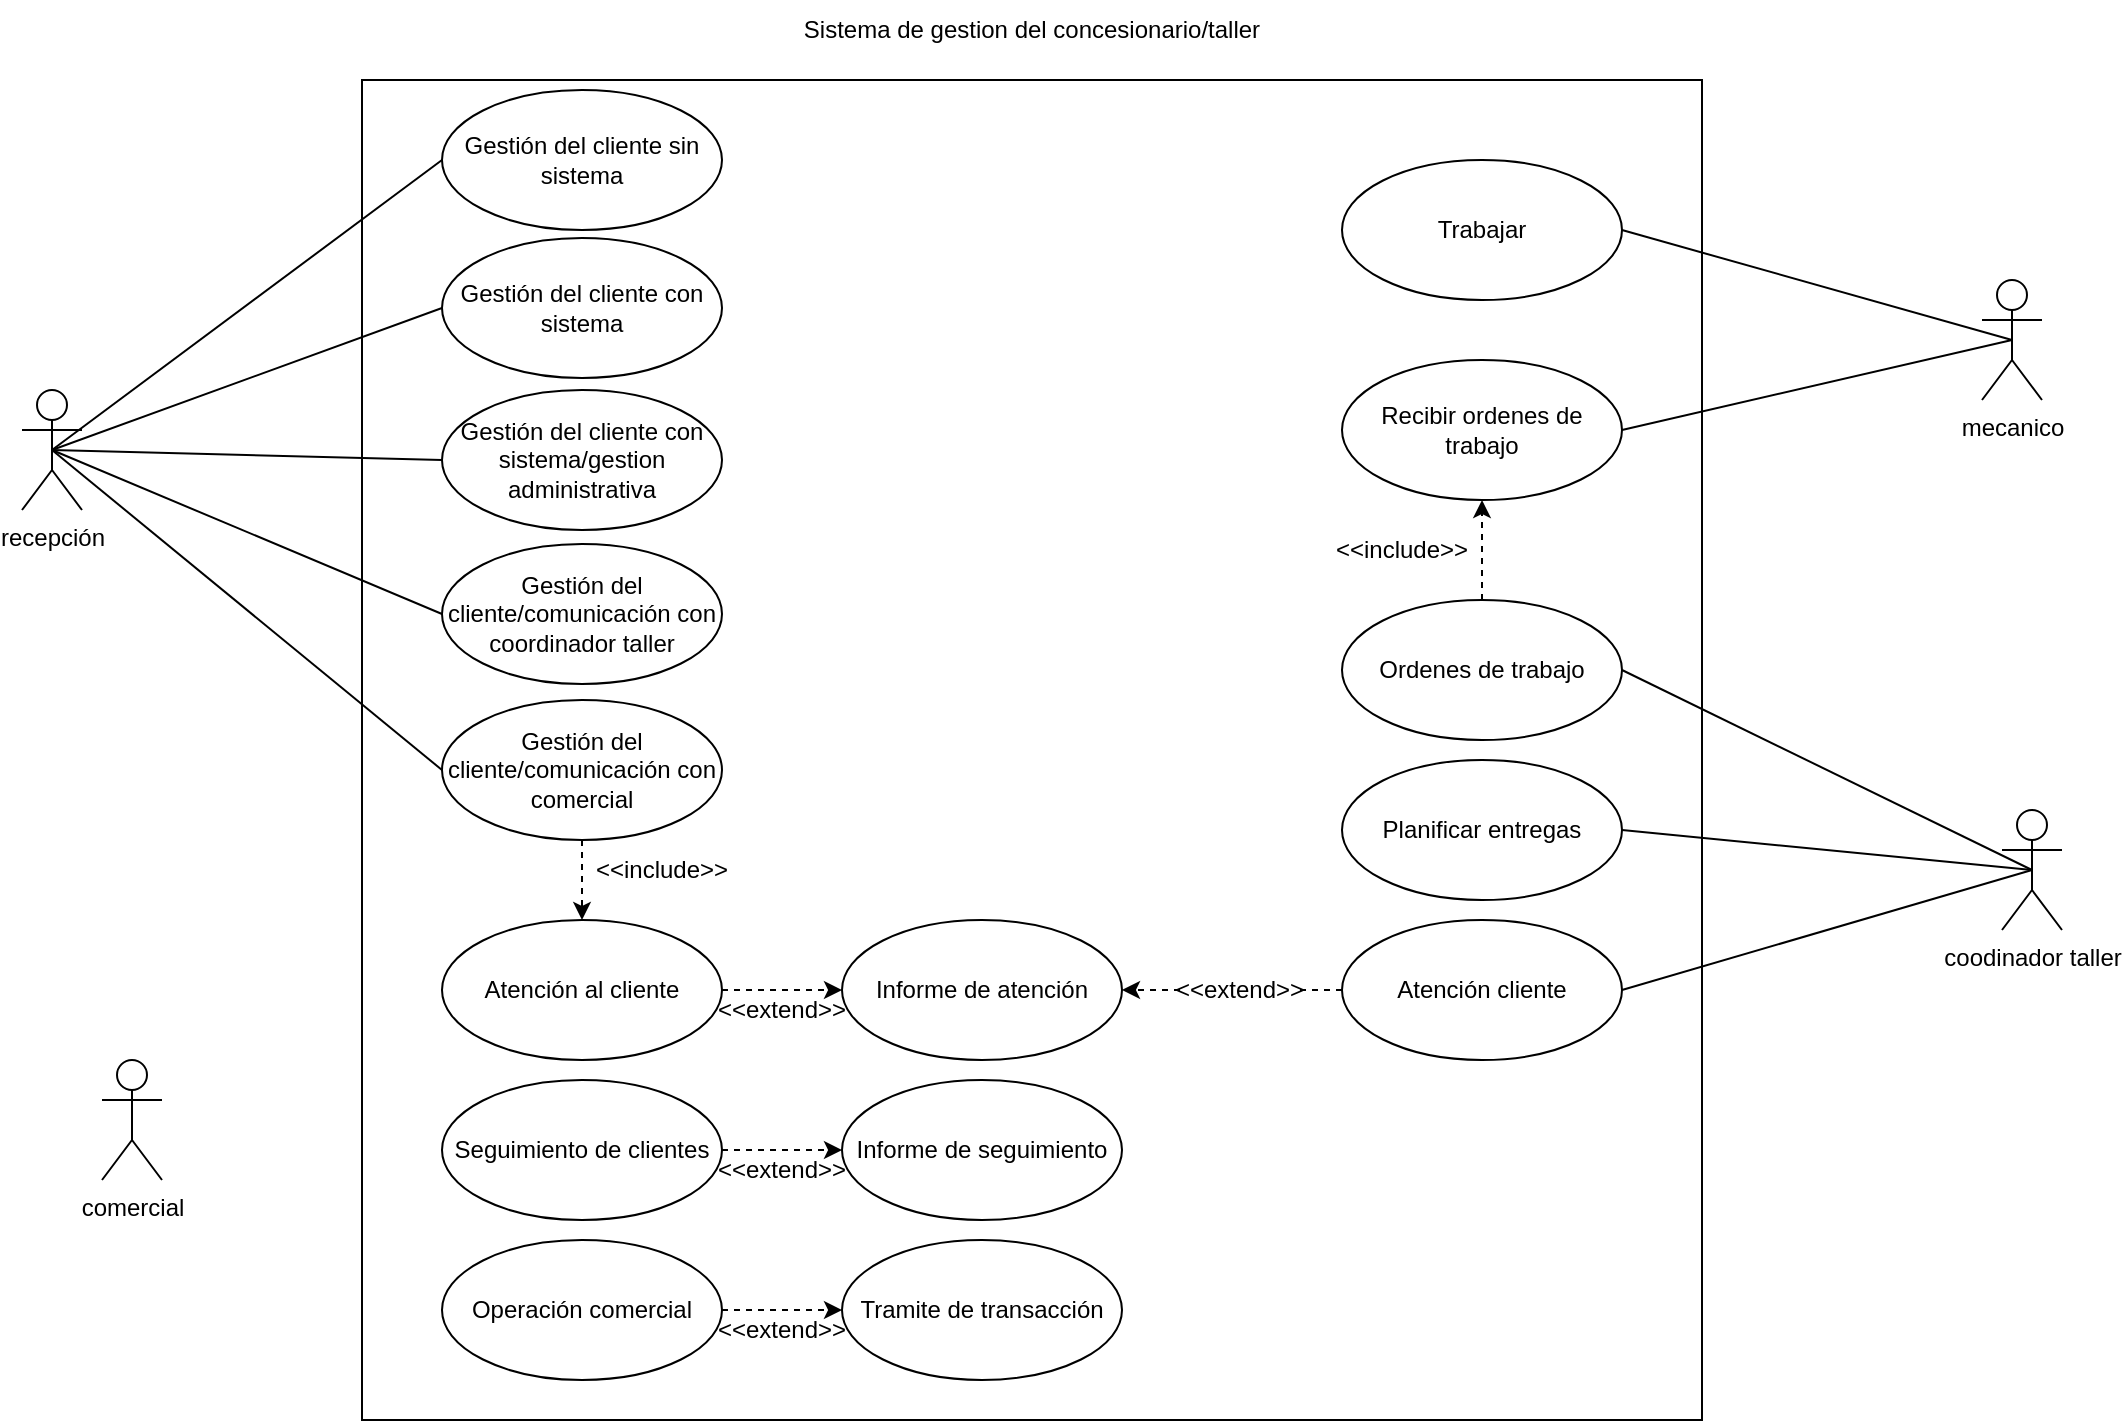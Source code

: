 <mxfile version="15.5.1" type="github"><diagram id="0qLjnx2mQ_v5a6mXzoBB" name="Page-1"><mxGraphModel dx="1550" dy="790" grid="0" gridSize="10" guides="1" tooltips="1" connect="1" arrows="1" fold="1" page="1" pageScale="1" pageWidth="827" pageHeight="1169" math="0" shadow="0"><root><mxCell id="0"/><mxCell id="1" parent="0"/><mxCell id="C3PvaZ49xe_5_yM7fJ-5-1" value="" style="whiteSpace=wrap;html=1;aspect=fixed;" vertex="1" parent="1"><mxGeometry x="190" y="140" width="670" height="670" as="geometry"/></mxCell><mxCell id="C3PvaZ49xe_5_yM7fJ-5-2" value="Sistema de gestion del concesionario/taller" style="text;html=1;strokeColor=none;fillColor=none;align=center;verticalAlign=middle;whiteSpace=wrap;rounded=0;" vertex="1" parent="1"><mxGeometry x="395" y="100" width="260" height="30" as="geometry"/></mxCell><mxCell id="C3PvaZ49xe_5_yM7fJ-5-3" value="recepción" style="shape=umlActor;verticalLabelPosition=bottom;verticalAlign=top;html=1;" vertex="1" parent="1"><mxGeometry x="20" y="295" width="30" height="60" as="geometry"/></mxCell><mxCell id="C3PvaZ49xe_5_yM7fJ-5-6" value="comercial" style="shape=umlActor;verticalLabelPosition=bottom;verticalAlign=top;html=1;" vertex="1" parent="1"><mxGeometry x="60" y="630" width="30" height="60" as="geometry"/></mxCell><mxCell id="C3PvaZ49xe_5_yM7fJ-5-7" value="coodinador taller" style="shape=umlActor;verticalLabelPosition=bottom;verticalAlign=top;html=1;" vertex="1" parent="1"><mxGeometry x="1010" y="505" width="30" height="60" as="geometry"/></mxCell><mxCell id="C3PvaZ49xe_5_yM7fJ-5-12" value="Gestión del cliente con sistema" style="ellipse;whiteSpace=wrap;html=1;" vertex="1" parent="1"><mxGeometry x="230" y="219" width="140" height="70" as="geometry"/></mxCell><mxCell id="C3PvaZ49xe_5_yM7fJ-5-13" value="Gestión del cliente sin sistema" style="ellipse;whiteSpace=wrap;html=1;" vertex="1" parent="1"><mxGeometry x="230" y="145" width="140" height="70" as="geometry"/></mxCell><mxCell id="C3PvaZ49xe_5_yM7fJ-5-14" value="Gestión del cliente con sistema/gestion administrativa" style="ellipse;whiteSpace=wrap;html=1;" vertex="1" parent="1"><mxGeometry x="230" y="295" width="140" height="70" as="geometry"/></mxCell><mxCell id="C3PvaZ49xe_5_yM7fJ-5-26" value="" style="edgeStyle=orthogonalEdgeStyle;rounded=0;orthogonalLoop=1;jettySize=auto;html=1;dashed=1;" edge="1" parent="1" source="C3PvaZ49xe_5_yM7fJ-5-15" target="C3PvaZ49xe_5_yM7fJ-5-20"><mxGeometry relative="1" as="geometry"/></mxCell><mxCell id="C3PvaZ49xe_5_yM7fJ-5-15" value="Gestión del cliente/comunicación con comercial" style="ellipse;whiteSpace=wrap;html=1;" vertex="1" parent="1"><mxGeometry x="230" y="450" width="140" height="70" as="geometry"/></mxCell><mxCell id="C3PvaZ49xe_5_yM7fJ-5-16" value="Gestión del cliente/comunicación con coordinador taller" style="ellipse;whiteSpace=wrap;html=1;" vertex="1" parent="1"><mxGeometry x="230" y="372" width="140" height="70" as="geometry"/></mxCell><mxCell id="C3PvaZ49xe_5_yM7fJ-5-29" value="" style="edgeStyle=orthogonalEdgeStyle;rounded=0;orthogonalLoop=1;jettySize=auto;html=1;dashed=1;" edge="1" parent="1" source="C3PvaZ49xe_5_yM7fJ-5-20" target="C3PvaZ49xe_5_yM7fJ-5-23"><mxGeometry relative="1" as="geometry"/></mxCell><mxCell id="C3PvaZ49xe_5_yM7fJ-5-20" value="Atención al cliente" style="ellipse;whiteSpace=wrap;html=1;" vertex="1" parent="1"><mxGeometry x="230" y="560" width="140" height="70" as="geometry"/></mxCell><mxCell id="C3PvaZ49xe_5_yM7fJ-5-30" value="" style="edgeStyle=orthogonalEdgeStyle;rounded=0;orthogonalLoop=1;jettySize=auto;html=1;dashed=1;" edge="1" parent="1" source="C3PvaZ49xe_5_yM7fJ-5-21" target="C3PvaZ49xe_5_yM7fJ-5-24"><mxGeometry relative="1" as="geometry"/></mxCell><mxCell id="C3PvaZ49xe_5_yM7fJ-5-21" value="Seguimiento de clientes" style="ellipse;whiteSpace=wrap;html=1;" vertex="1" parent="1"><mxGeometry x="230" y="640" width="140" height="70" as="geometry"/></mxCell><mxCell id="C3PvaZ49xe_5_yM7fJ-5-31" value="" style="edgeStyle=orthogonalEdgeStyle;rounded=0;orthogonalLoop=1;jettySize=auto;html=1;dashed=1;" edge="1" parent="1" source="C3PvaZ49xe_5_yM7fJ-5-22" target="C3PvaZ49xe_5_yM7fJ-5-25"><mxGeometry relative="1" as="geometry"/></mxCell><mxCell id="C3PvaZ49xe_5_yM7fJ-5-22" value="Operación comercial" style="ellipse;whiteSpace=wrap;html=1;" vertex="1" parent="1"><mxGeometry x="230" y="720" width="140" height="70" as="geometry"/></mxCell><mxCell id="C3PvaZ49xe_5_yM7fJ-5-23" value="Informe de atención" style="ellipse;whiteSpace=wrap;html=1;" vertex="1" parent="1"><mxGeometry x="430" y="560" width="140" height="70" as="geometry"/></mxCell><mxCell id="C3PvaZ49xe_5_yM7fJ-5-24" value="Informe de seguimiento" style="ellipse;whiteSpace=wrap;html=1;" vertex="1" parent="1"><mxGeometry x="430" y="640" width="140" height="70" as="geometry"/></mxCell><mxCell id="C3PvaZ49xe_5_yM7fJ-5-25" value="Tramite de transacción" style="ellipse;whiteSpace=wrap;html=1;" vertex="1" parent="1"><mxGeometry x="430" y="720" width="140" height="70" as="geometry"/></mxCell><mxCell id="C3PvaZ49xe_5_yM7fJ-5-28" value="&amp;lt;&amp;lt;extend&amp;gt;&amp;gt;" style="text;html=1;strokeColor=none;fillColor=none;align=center;verticalAlign=middle;whiteSpace=wrap;rounded=0;" vertex="1" parent="1"><mxGeometry x="370" y="590" width="60" height="30" as="geometry"/></mxCell><mxCell id="C3PvaZ49xe_5_yM7fJ-5-32" value="&amp;lt;&amp;lt;include&amp;gt;&amp;gt;" style="text;html=1;strokeColor=none;fillColor=none;align=center;verticalAlign=middle;whiteSpace=wrap;rounded=0;" vertex="1" parent="1"><mxGeometry x="310" y="520" width="60" height="30" as="geometry"/></mxCell><mxCell id="C3PvaZ49xe_5_yM7fJ-5-33" value="&amp;lt;&amp;lt;extend&amp;gt;&amp;gt;" style="text;html=1;strokeColor=none;fillColor=none;align=center;verticalAlign=middle;whiteSpace=wrap;rounded=0;" vertex="1" parent="1"><mxGeometry x="370" y="670" width="60" height="30" as="geometry"/></mxCell><mxCell id="C3PvaZ49xe_5_yM7fJ-5-35" value="&amp;lt;&amp;lt;extend&amp;gt;&amp;gt;" style="text;html=1;strokeColor=none;fillColor=none;align=center;verticalAlign=middle;whiteSpace=wrap;rounded=0;" vertex="1" parent="1"><mxGeometry x="370" y="750" width="60" height="30" as="geometry"/></mxCell><mxCell id="C3PvaZ49xe_5_yM7fJ-5-36" value="" style="endArrow=none;html=1;rounded=0;endFill=0;entryX=0;entryY=0.5;entryDx=0;entryDy=0;exitX=0.5;exitY=0.5;exitDx=0;exitDy=0;exitPerimeter=0;" edge="1" parent="1" source="C3PvaZ49xe_5_yM7fJ-5-3" target="C3PvaZ49xe_5_yM7fJ-5-12"><mxGeometry width="50" height="50" relative="1" as="geometry"><mxPoint x="390" y="520" as="sourcePoint"/><mxPoint x="440" y="470" as="targetPoint"/><Array as="points"/></mxGeometry></mxCell><mxCell id="C3PvaZ49xe_5_yM7fJ-5-37" value="" style="endArrow=none;html=1;rounded=0;endFill=0;entryX=0;entryY=0.5;entryDx=0;entryDy=0;exitX=0.5;exitY=0.5;exitDx=0;exitDy=0;exitPerimeter=0;" edge="1" parent="1" source="C3PvaZ49xe_5_yM7fJ-5-3" target="C3PvaZ49xe_5_yM7fJ-5-13"><mxGeometry width="50" height="50" relative="1" as="geometry"><mxPoint x="48" y="253.02" as="sourcePoint"/><mxPoint x="240" y="260" as="targetPoint"/><Array as="points"/></mxGeometry></mxCell><mxCell id="C3PvaZ49xe_5_yM7fJ-5-38" value="" style="endArrow=none;html=1;rounded=0;endFill=0;entryX=0;entryY=0.5;entryDx=0;entryDy=0;exitX=0.5;exitY=0.5;exitDx=0;exitDy=0;exitPerimeter=0;" edge="1" parent="1" source="C3PvaZ49xe_5_yM7fJ-5-3" target="C3PvaZ49xe_5_yM7fJ-5-14"><mxGeometry width="50" height="50" relative="1" as="geometry"><mxPoint x="58" y="263.02" as="sourcePoint"/><mxPoint x="250" y="270" as="targetPoint"/><Array as="points"/></mxGeometry></mxCell><mxCell id="C3PvaZ49xe_5_yM7fJ-5-39" value="" style="endArrow=none;html=1;rounded=0;endFill=0;exitX=0.5;exitY=0.5;exitDx=0;exitDy=0;exitPerimeter=0;entryX=0;entryY=0.5;entryDx=0;entryDy=0;" edge="1" parent="1" source="C3PvaZ49xe_5_yM7fJ-5-3" target="C3PvaZ49xe_5_yM7fJ-5-16"><mxGeometry width="50" height="50" relative="1" as="geometry"><mxPoint x="68" y="273.02" as="sourcePoint"/><mxPoint x="260" y="280" as="targetPoint"/><Array as="points"/></mxGeometry></mxCell><mxCell id="C3PvaZ49xe_5_yM7fJ-5-40" value="" style="endArrow=none;html=1;rounded=0;endFill=0;entryX=0;entryY=0.5;entryDx=0;entryDy=0;exitX=0.5;exitY=0.5;exitDx=0;exitDy=0;exitPerimeter=0;" edge="1" parent="1" source="C3PvaZ49xe_5_yM7fJ-5-3" target="C3PvaZ49xe_5_yM7fJ-5-15"><mxGeometry width="50" height="50" relative="1" as="geometry"><mxPoint x="78" y="283.02" as="sourcePoint"/><mxPoint x="270" y="290" as="targetPoint"/><Array as="points"/></mxGeometry></mxCell><mxCell id="C3PvaZ49xe_5_yM7fJ-5-42" style="rounded=0;orthogonalLoop=1;jettySize=auto;html=1;exitX=0;exitY=0.5;exitDx=0;exitDy=0;entryX=1;entryY=0.5;entryDx=0;entryDy=0;endArrow=classic;endFill=1;dashed=1;startArrow=none;" edge="1" parent="1" source="C3PvaZ49xe_5_yM7fJ-5-56" target="C3PvaZ49xe_5_yM7fJ-5-23"><mxGeometry relative="1" as="geometry"/></mxCell><mxCell id="C3PvaZ49xe_5_yM7fJ-5-47" style="edgeStyle=none;rounded=0;orthogonalLoop=1;jettySize=auto;html=1;exitX=1;exitY=0.5;exitDx=0;exitDy=0;entryX=0.5;entryY=0.5;entryDx=0;entryDy=0;entryPerimeter=0;endArrow=none;endFill=0;" edge="1" parent="1" source="C3PvaZ49xe_5_yM7fJ-5-41" target="C3PvaZ49xe_5_yM7fJ-5-7"><mxGeometry relative="1" as="geometry"/></mxCell><mxCell id="C3PvaZ49xe_5_yM7fJ-5-41" value="Atención cliente" style="ellipse;whiteSpace=wrap;html=1;" vertex="1" parent="1"><mxGeometry x="680" y="560" width="140" height="70" as="geometry"/></mxCell><mxCell id="C3PvaZ49xe_5_yM7fJ-5-46" style="edgeStyle=none;rounded=0;orthogonalLoop=1;jettySize=auto;html=1;exitX=1;exitY=0.5;exitDx=0;exitDy=0;entryX=0.5;entryY=0.5;entryDx=0;entryDy=0;entryPerimeter=0;endArrow=none;endFill=0;" edge="1" parent="1" source="C3PvaZ49xe_5_yM7fJ-5-43" target="C3PvaZ49xe_5_yM7fJ-5-7"><mxGeometry relative="1" as="geometry"/></mxCell><mxCell id="C3PvaZ49xe_5_yM7fJ-5-43" value="Planificar entregas" style="ellipse;whiteSpace=wrap;html=1;" vertex="1" parent="1"><mxGeometry x="680" y="480" width="140" height="70" as="geometry"/></mxCell><mxCell id="C3PvaZ49xe_5_yM7fJ-5-45" style="edgeStyle=none;rounded=0;orthogonalLoop=1;jettySize=auto;html=1;exitX=1;exitY=0.5;exitDx=0;exitDy=0;entryX=0.5;entryY=0.5;entryDx=0;entryDy=0;entryPerimeter=0;endArrow=none;endFill=0;" edge="1" parent="1" source="C3PvaZ49xe_5_yM7fJ-5-44" target="C3PvaZ49xe_5_yM7fJ-5-7"><mxGeometry relative="1" as="geometry"/></mxCell><mxCell id="C3PvaZ49xe_5_yM7fJ-5-55" style="edgeStyle=none;rounded=0;orthogonalLoop=1;jettySize=auto;html=1;exitX=0.5;exitY=0;exitDx=0;exitDy=0;entryX=0.5;entryY=1;entryDx=0;entryDy=0;dashed=1;endArrow=classic;endFill=1;" edge="1" parent="1" source="C3PvaZ49xe_5_yM7fJ-5-44" target="C3PvaZ49xe_5_yM7fJ-5-50"><mxGeometry relative="1" as="geometry"/></mxCell><mxCell id="C3PvaZ49xe_5_yM7fJ-5-44" value="Ordenes de trabajo" style="ellipse;whiteSpace=wrap;html=1;" vertex="1" parent="1"><mxGeometry x="680" y="400" width="140" height="70" as="geometry"/></mxCell><mxCell id="C3PvaZ49xe_5_yM7fJ-5-48" value="mecanico" style="shape=umlActor;verticalLabelPosition=bottom;verticalAlign=top;html=1;" vertex="1" parent="1"><mxGeometry x="1000" y="240" width="30" height="60" as="geometry"/></mxCell><mxCell id="C3PvaZ49xe_5_yM7fJ-5-52" style="edgeStyle=none;rounded=0;orthogonalLoop=1;jettySize=auto;html=1;exitX=1;exitY=0.5;exitDx=0;exitDy=0;endArrow=none;endFill=0;entryX=0.5;entryY=0.5;entryDx=0;entryDy=0;entryPerimeter=0;" edge="1" parent="1" source="C3PvaZ49xe_5_yM7fJ-5-49" target="C3PvaZ49xe_5_yM7fJ-5-48"><mxGeometry relative="1" as="geometry"><mxPoint x="1010" y="330" as="targetPoint"/></mxGeometry></mxCell><mxCell id="C3PvaZ49xe_5_yM7fJ-5-49" value="Trabajar" style="ellipse;whiteSpace=wrap;html=1;" vertex="1" parent="1"><mxGeometry x="680" y="180" width="140" height="70" as="geometry"/></mxCell><mxCell id="C3PvaZ49xe_5_yM7fJ-5-51" style="edgeStyle=none;rounded=0;orthogonalLoop=1;jettySize=auto;html=1;exitX=1;exitY=0.5;exitDx=0;exitDy=0;entryX=0.5;entryY=0.5;entryDx=0;entryDy=0;entryPerimeter=0;endArrow=none;endFill=0;" edge="1" parent="1" source="C3PvaZ49xe_5_yM7fJ-5-50" target="C3PvaZ49xe_5_yM7fJ-5-48"><mxGeometry relative="1" as="geometry"/></mxCell><mxCell id="C3PvaZ49xe_5_yM7fJ-5-50" value="Recibir ordenes de trabajo" style="ellipse;whiteSpace=wrap;html=1;" vertex="1" parent="1"><mxGeometry x="680" y="280" width="140" height="70" as="geometry"/></mxCell><mxCell id="C3PvaZ49xe_5_yM7fJ-5-54" value="&amp;lt;&amp;lt;include&amp;gt;&amp;gt;" style="text;html=1;strokeColor=none;fillColor=none;align=center;verticalAlign=middle;whiteSpace=wrap;rounded=0;" vertex="1" parent="1"><mxGeometry x="680" y="360" width="60" height="30" as="geometry"/></mxCell><mxCell id="C3PvaZ49xe_5_yM7fJ-5-56" value="&amp;lt;&amp;lt;extend&amp;gt;&amp;gt;" style="text;html=1;strokeColor=none;fillColor=none;align=center;verticalAlign=middle;whiteSpace=wrap;rounded=0;" vertex="1" parent="1"><mxGeometry x="599" y="580" width="60" height="30" as="geometry"/></mxCell><mxCell id="C3PvaZ49xe_5_yM7fJ-5-57" value="" style="rounded=0;orthogonalLoop=1;jettySize=auto;html=1;exitX=0;exitY=0.5;exitDx=0;exitDy=0;entryX=1;entryY=0.5;entryDx=0;entryDy=0;endArrow=none;endFill=1;dashed=1;" edge="1" parent="1" source="C3PvaZ49xe_5_yM7fJ-5-41" target="C3PvaZ49xe_5_yM7fJ-5-56"><mxGeometry relative="1" as="geometry"><mxPoint x="680" y="595" as="sourcePoint"/><mxPoint x="570" y="595" as="targetPoint"/></mxGeometry></mxCell></root></mxGraphModel></diagram></mxfile>